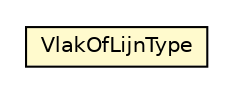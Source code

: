 #!/usr/local/bin/dot
#
# Class diagram 
# Generated by UMLGraph version R5_6-24-gf6e263 (http://www.umlgraph.org/)
#

digraph G {
	edge [fontname="Helvetica",fontsize=10,labelfontname="Helvetica",labelfontsize=10];
	node [fontname="Helvetica",fontsize=10,shape=plaintext];
	nodesep=0.25;
	ranksep=0.5;
	// nl.b3p.topnl.top100nl.VlakOfLijnType
	c48723 [label=<<table title="nl.b3p.topnl.top100nl.VlakOfLijnType" border="0" cellborder="1" cellspacing="0" cellpadding="2" port="p" bgcolor="lemonChiffon" href="./VlakOfLijnType.html">
		<tr><td><table border="0" cellspacing="0" cellpadding="1">
<tr><td align="center" balign="center"> VlakOfLijnType </td></tr>
		</table></td></tr>
		</table>>, URL="./VlakOfLijnType.html", fontname="Helvetica", fontcolor="black", fontsize=10.0];
}

